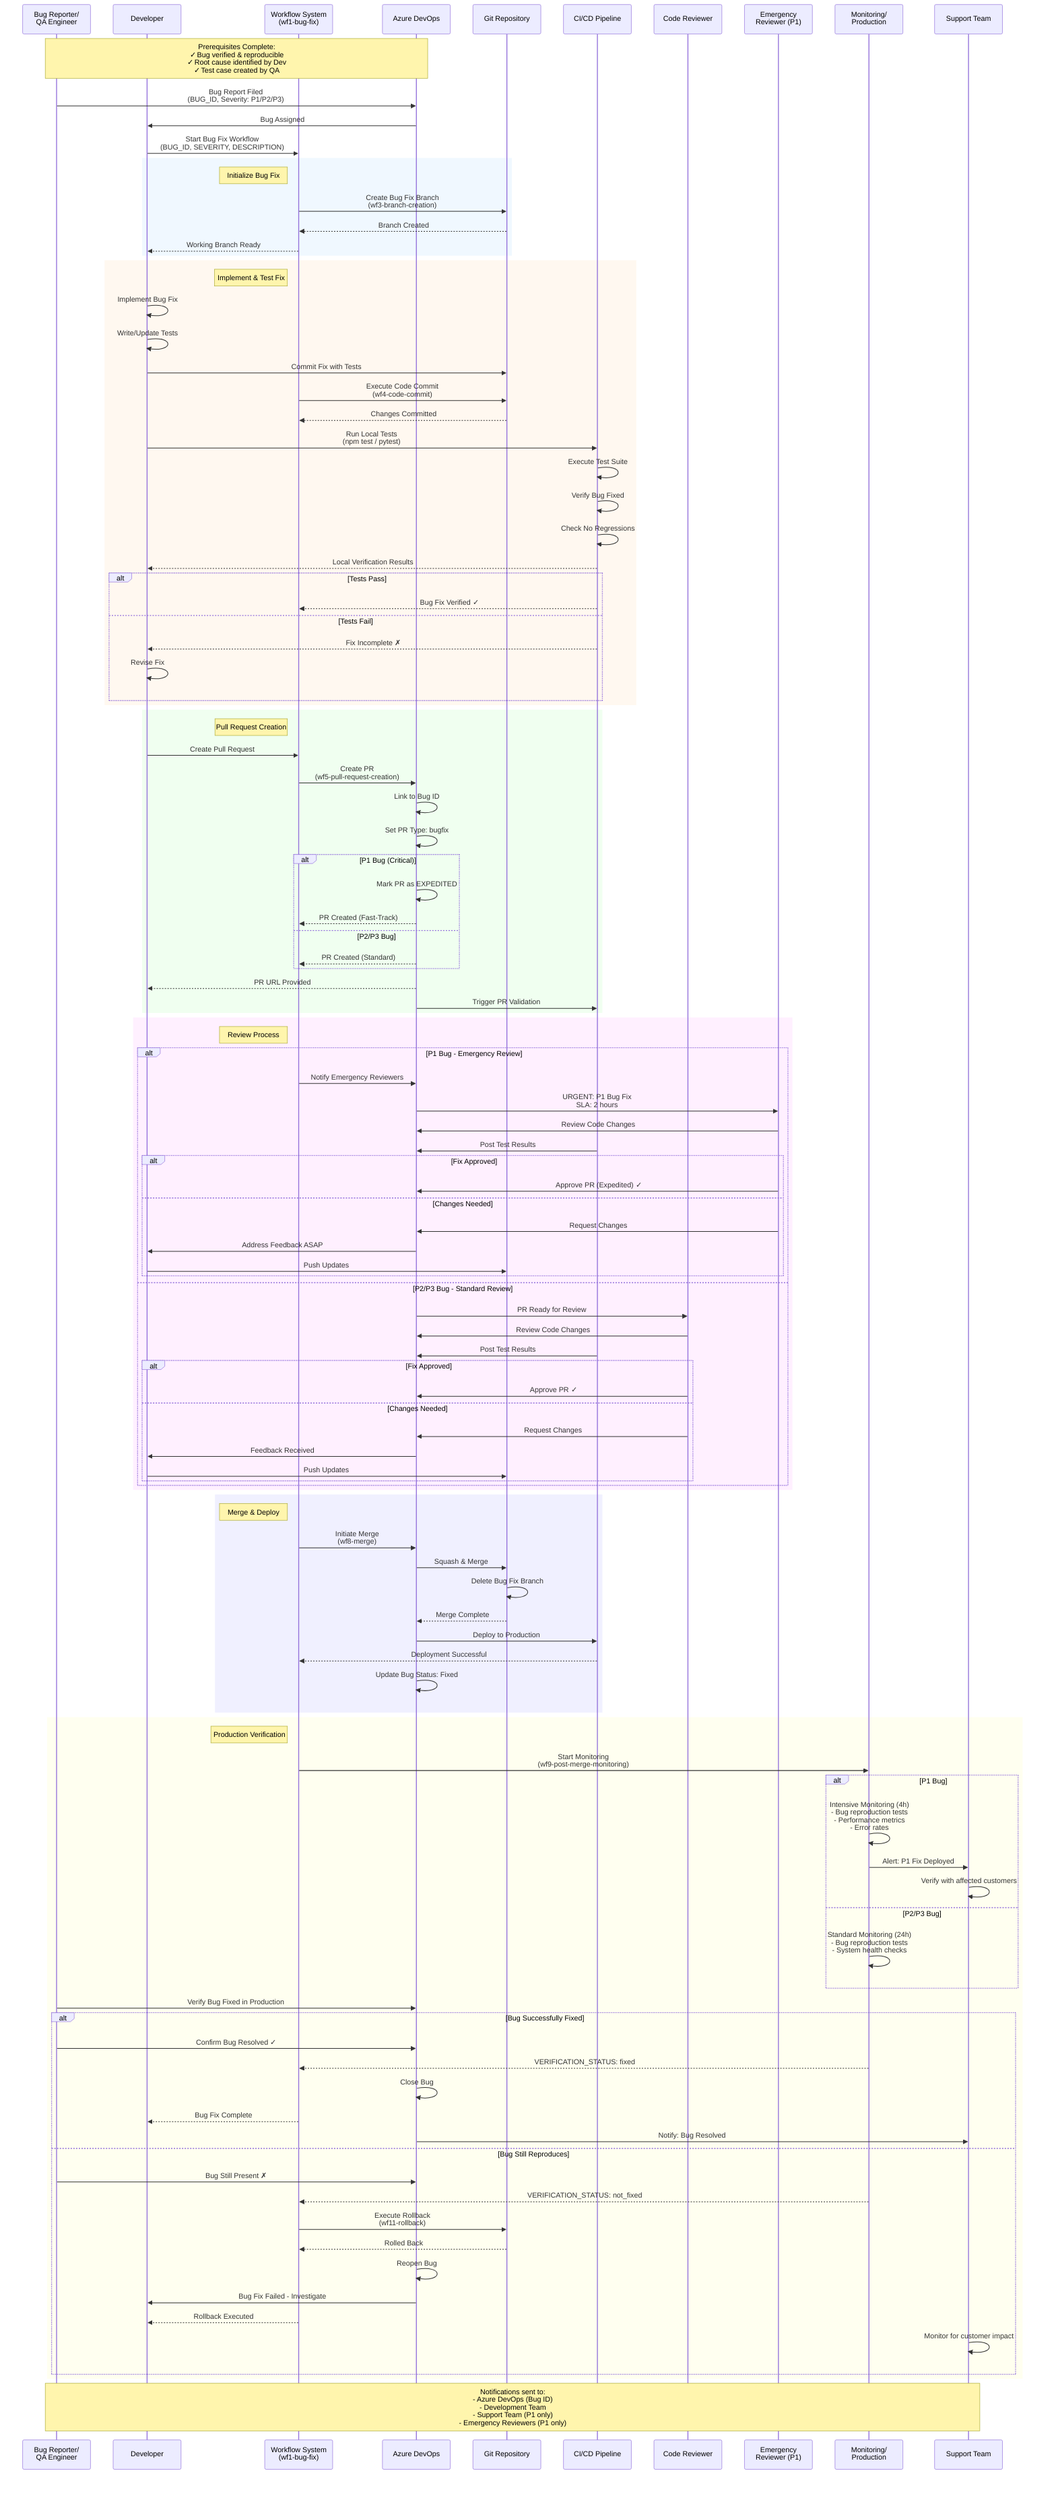 sequenceDiagram
    participant Reporter as Bug Reporter/<br/>QA Engineer
    participant Dev as Developer
    participant System as Workflow System<br/>(wf1-bug-fix)
    participant ADO as Azure DevOps
    participant Git as Git Repository
    participant CI as CI/CD Pipeline
    participant Reviewer as Code Reviewer
    participant EmReviewer as Emergency<br/>Reviewer (P1)
    participant Monitor as Monitoring/<br/>Production
    participant Support as Support Team
    
    Note over Reporter, ADO: Prerequisites Complete:<br/>✓ Bug verified & reproducible<br/>✓ Root cause identified by Dev<br/>✓ Test case created by QA
    
    Reporter->>ADO: Bug Report Filed<br/>(BUG_ID, Severity: P1/P2/P3)
    ADO->>Dev: Bug Assigned
    Dev->>System: Start Bug Fix Workflow<br/>(BUG_ID, SEVERITY, DESCRIPTION)
    
    rect rgb(240, 248, 255)
        Note left of System: Initialize Bug Fix
        System->>Git: Create Bug Fix Branch<br/>(wf3-branch-creation)
        Git-->>System: Branch Created
        System-->>Dev: Working Branch Ready
    end
    
    rect rgb(255, 248, 240)
        Note left of System: Implement & Test Fix
        Dev->>Dev: Implement Bug Fix
        Dev->>Dev: Write/Update Tests
        Dev->>Git: Commit Fix with Tests
        System->>Git: Execute Code Commit<br/>(wf4-code-commit)
        Git-->>System: Changes Committed
        
        Dev->>CI: Run Local Tests<br/>(npm test / pytest)
        CI->>CI: Execute Test Suite
        CI->>CI: Verify Bug Fixed
        CI->>CI: Check No Regressions
        CI-->>Dev: Local Verification Results
        
        alt Tests Pass
            CI-->>System: Bug Fix Verified ✓
        else Tests Fail
            CI-->>Dev: Fix Incomplete ✗
            Dev->>Dev: Revise Fix
        end
    end
    
    rect rgb(240, 255, 240)
        Note left of System: Pull Request Creation
        Dev->>System: Create Pull Request
        System->>ADO: Create PR<br/>(wf5-pull-request-creation)
        ADO->>ADO: Link to Bug ID
        ADO->>ADO: Set PR Type: bugfix
        
        alt P1 Bug (Critical)
            ADO->>ADO: Mark PR as EXPEDITED
            ADO-->>System: PR Created (Fast-Track)
        else P2/P3 Bug
            ADO-->>System: PR Created (Standard)
        end
        
        ADO-->>Dev: PR URL Provided
        ADO->>CI: Trigger PR Validation
    end
    
    rect rgb(255, 240, 255)
        Note left of System: Review Process
        alt P1 Bug - Emergency Review
            System->>ADO: Notify Emergency Reviewers
            ADO->>EmReviewer: URGENT: P1 Bug Fix<br/>SLA: 2 hours
            EmReviewer->>ADO: Review Code Changes
            CI->>ADO: Post Test Results
            
            alt Fix Approved
                EmReviewer->>ADO: Approve PR (Expedited) ✓
            else Changes Needed
                EmReviewer->>ADO: Request Changes
                ADO->>Dev: Address Feedback ASAP
                Dev->>Git: Push Updates
            end
        else P2/P3 Bug - Standard Review
            ADO->>Reviewer: PR Ready for Review
            Reviewer->>ADO: Review Code Changes
            CI->>ADO: Post Test Results
            
            alt Fix Approved
                Reviewer->>ADO: Approve PR ✓
            else Changes Needed
                Reviewer->>ADO: Request Changes
                ADO->>Dev: Feedback Received
                Dev->>Git: Push Updates
            end
        end
    end
    
    rect rgb(240, 240, 255)
        Note left of System: Merge & Deploy
        System->>ADO: Initiate Merge<br/>(wf8-merge)
        ADO->>Git: Squash & Merge
        Git->>Git: Delete Bug Fix Branch
        Git-->>ADO: Merge Complete
        ADO->>CI: Deploy to Production
        CI-->>System: Deployment Successful
        ADO->>ADO: Update Bug Status: Fixed
    end
    
    rect rgb(255, 255, 240)
        Note left of System: Production Verification
        System->>Monitor: Start Monitoring<br/>(wf9-post-merge-monitoring)
        
        alt P1 Bug
            Monitor->>Monitor: Intensive Monitoring (4h)<br/>- Bug reproduction tests<br/>- Performance metrics<br/>- Error rates
            Monitor->>Support: Alert: P1 Fix Deployed
            Support->>Support: Verify with affected customers
        else P2/P3 Bug
            Monitor->>Monitor: Standard Monitoring (24h)<br/>- Bug reproduction tests<br/>- System health checks
        end
        
        Reporter->>ADO: Verify Bug Fixed in Production
        
        alt Bug Successfully Fixed
            Reporter->>ADO: Confirm Bug Resolved ✓
            Monitor-->>System: VERIFICATION_STATUS: fixed
            ADO->>ADO: Close Bug
            System-->>Dev: Bug Fix Complete
            ADO->>Support: Notify: Bug Resolved
        else Bug Still Reproduces
            Reporter->>ADO: Bug Still Present ✗
            Monitor-->>System: VERIFICATION_STATUS: not_fixed
            System->>Git: Execute Rollback<br/>(wf11-rollback)
            Git-->>System: Rolled Back
            ADO->>ADO: Reopen Bug
            ADO->>Dev: Bug Fix Failed - Investigate
            System-->>Dev: Rollback Executed
            Support->>Support: Monitor for customer impact
        end
    end
    
    Note over Reporter, Support: Notifications sent to:<br/>- Azure DevOps (Bug ID)<br/>- Development Team<br/>- Support Team (P1 only)<br/>- Emergency Reviewers (P1 only)